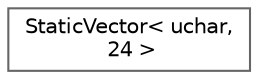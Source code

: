 digraph "Graphical Class Hierarchy"
{
 // LATEX_PDF_SIZE
  bgcolor="transparent";
  edge [fontname=Helvetica,fontsize=10,labelfontname=Helvetica,labelfontsize=10];
  node [fontname=Helvetica,fontsize=10,shape=box,height=0.2,width=0.4];
  rankdir="LR";
  Node0 [id="Node000000",label="StaticVector\< uchar,\l 24 \>",height=0.2,width=0.4,color="grey40", fillcolor="white", style="filled",URL="$class_static_vector.html",tooltip=" "];
}
